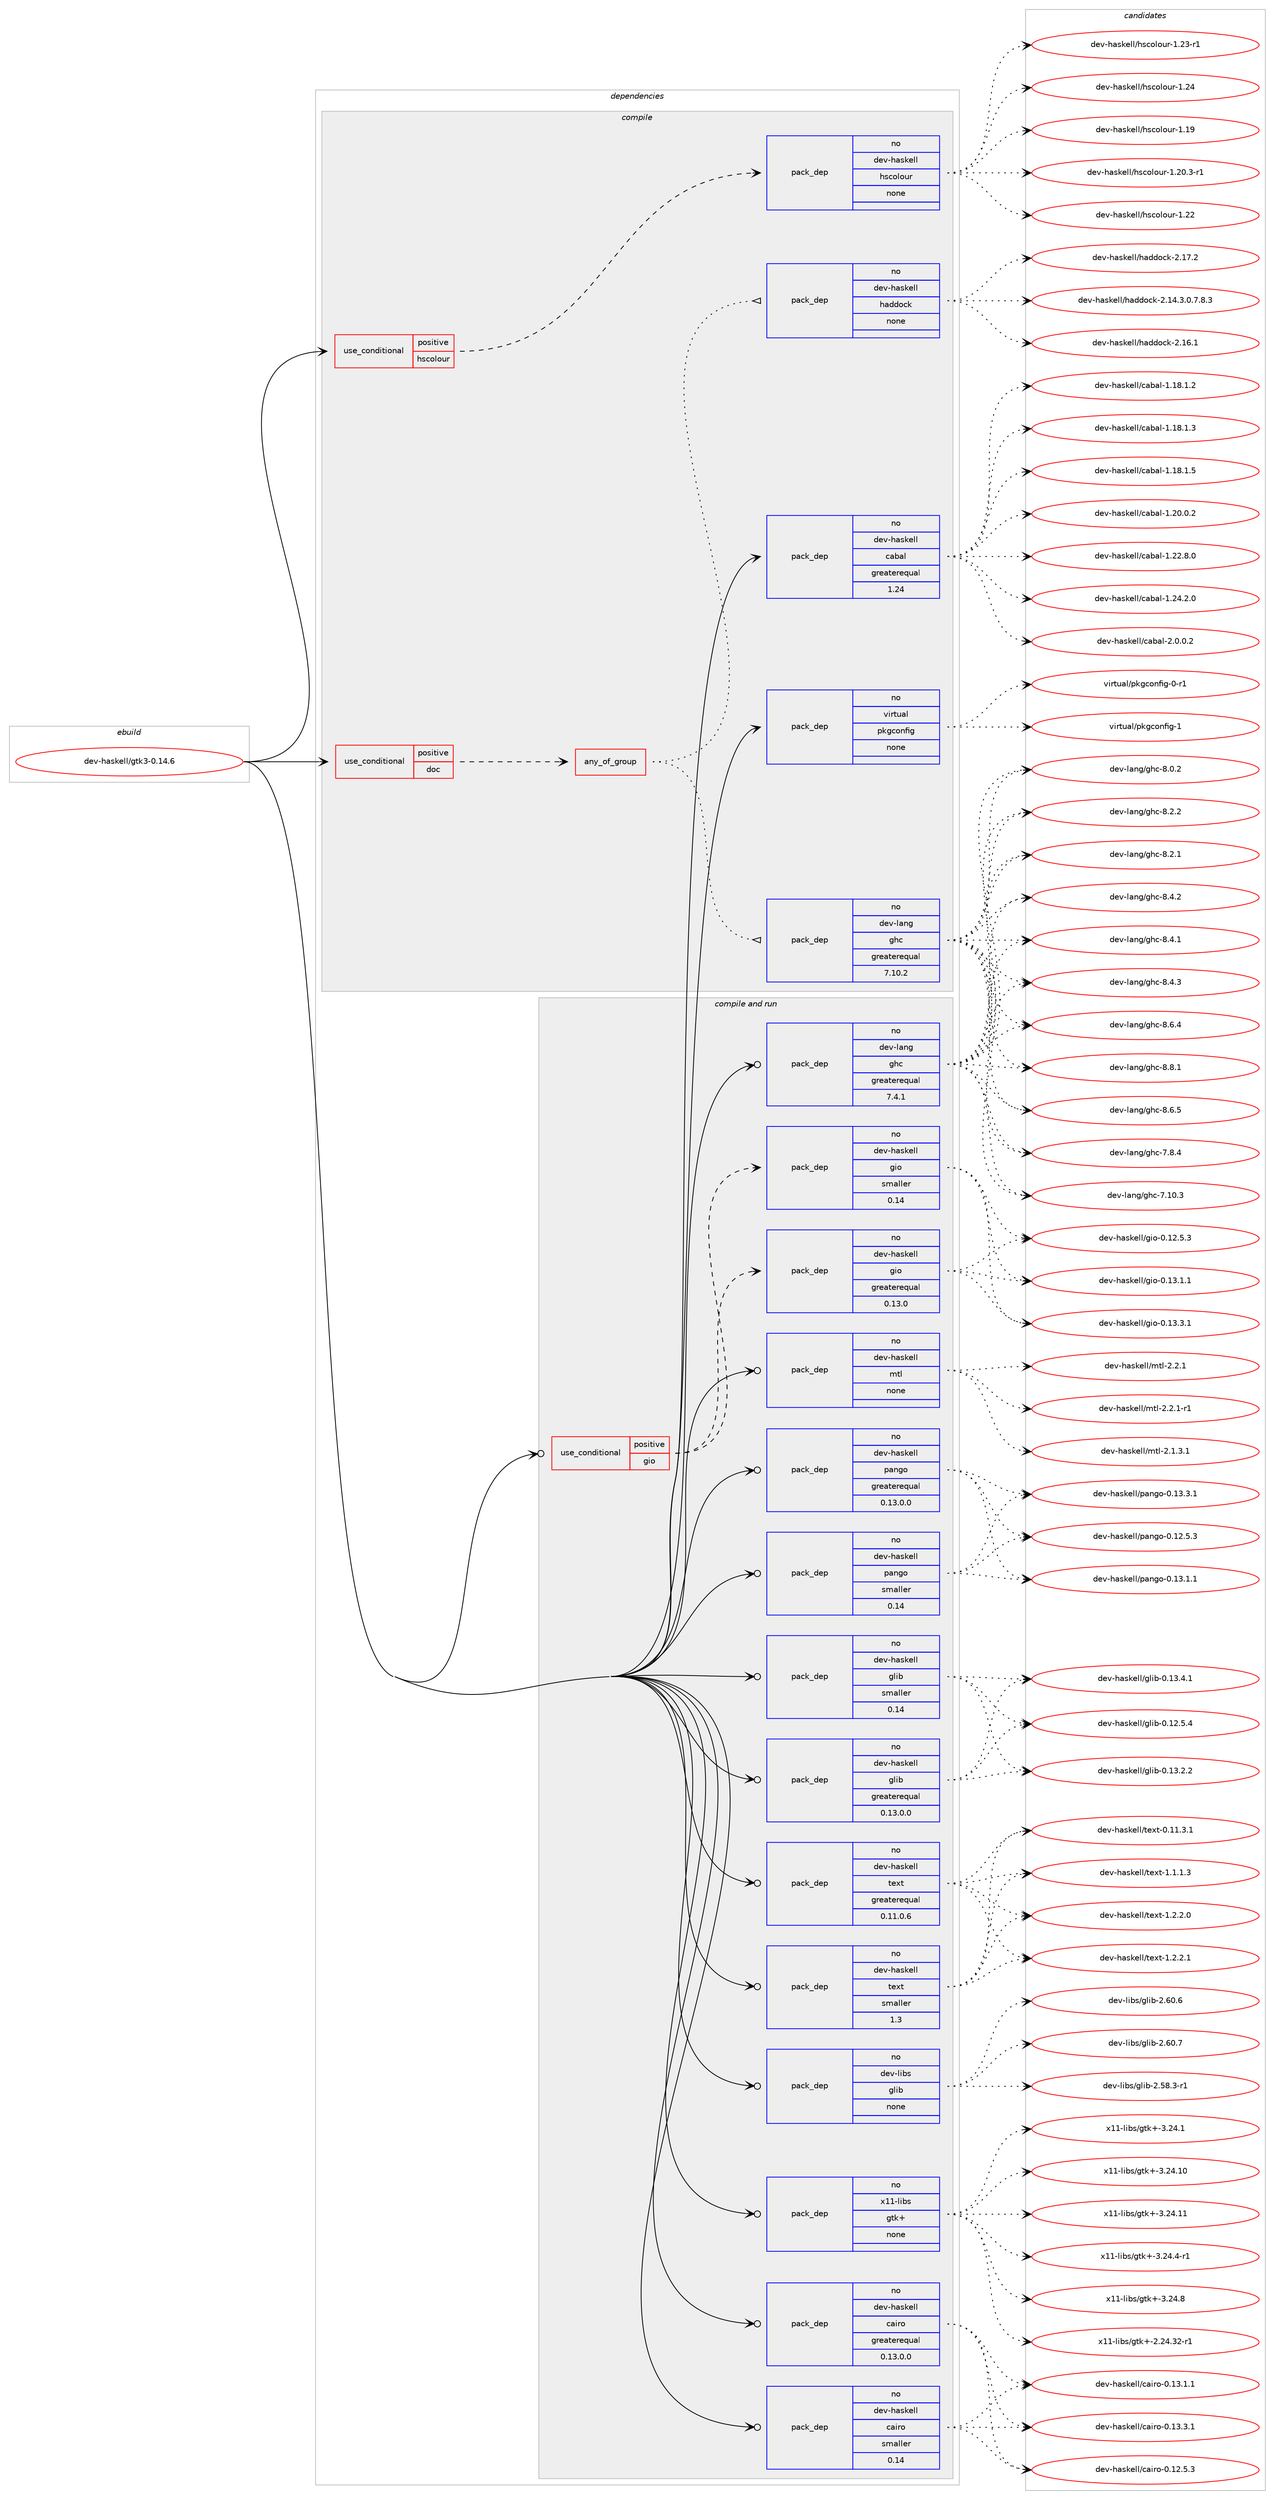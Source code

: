 digraph prolog {

# *************
# Graph options
# *************

newrank=true;
concentrate=true;
compound=true;
graph [rankdir=LR,fontname=Helvetica,fontsize=10,ranksep=1.5];#, ranksep=2.5, nodesep=0.2];
edge  [arrowhead=vee];
node  [fontname=Helvetica,fontsize=10];

# **********
# The ebuild
# **********

subgraph cluster_leftcol {
color=gray;
rank=same;
label=<<i>ebuild</i>>;
id [label="dev-haskell/gtk3-0.14.6", color=red, width=4, href="../dev-haskell/gtk3-0.14.6.svg"];
}

# ****************
# The dependencies
# ****************

subgraph cluster_midcol {
color=gray;
label=<<i>dependencies</i>>;
subgraph cluster_compile {
fillcolor="#eeeeee";
style=filled;
label=<<i>compile</i>>;
subgraph cond125873 {
dependency533526 [label=<<TABLE BORDER="0" CELLBORDER="1" CELLSPACING="0" CELLPADDING="4"><TR><TD ROWSPAN="3" CELLPADDING="10">use_conditional</TD></TR><TR><TD>positive</TD></TR><TR><TD>doc</TD></TR></TABLE>>, shape=none, color=red];
subgraph any9905 {
dependency533527 [label=<<TABLE BORDER="0" CELLBORDER="1" CELLSPACING="0" CELLPADDING="4"><TR><TD CELLPADDING="10">any_of_group</TD></TR></TABLE>>, shape=none, color=red];subgraph pack397391 {
dependency533528 [label=<<TABLE BORDER="0" CELLBORDER="1" CELLSPACING="0" CELLPADDING="4" WIDTH="220"><TR><TD ROWSPAN="6" CELLPADDING="30">pack_dep</TD></TR><TR><TD WIDTH="110">no</TD></TR><TR><TD>dev-haskell</TD></TR><TR><TD>haddock</TD></TR><TR><TD>none</TD></TR><TR><TD></TD></TR></TABLE>>, shape=none, color=blue];
}
dependency533527:e -> dependency533528:w [weight=20,style="dotted",arrowhead="oinv"];
subgraph pack397392 {
dependency533529 [label=<<TABLE BORDER="0" CELLBORDER="1" CELLSPACING="0" CELLPADDING="4" WIDTH="220"><TR><TD ROWSPAN="6" CELLPADDING="30">pack_dep</TD></TR><TR><TD WIDTH="110">no</TD></TR><TR><TD>dev-lang</TD></TR><TR><TD>ghc</TD></TR><TR><TD>greaterequal</TD></TR><TR><TD>7.10.2</TD></TR></TABLE>>, shape=none, color=blue];
}
dependency533527:e -> dependency533529:w [weight=20,style="dotted",arrowhead="oinv"];
}
dependency533526:e -> dependency533527:w [weight=20,style="dashed",arrowhead="vee"];
}
id:e -> dependency533526:w [weight=20,style="solid",arrowhead="vee"];
subgraph cond125874 {
dependency533530 [label=<<TABLE BORDER="0" CELLBORDER="1" CELLSPACING="0" CELLPADDING="4"><TR><TD ROWSPAN="3" CELLPADDING="10">use_conditional</TD></TR><TR><TD>positive</TD></TR><TR><TD>hscolour</TD></TR></TABLE>>, shape=none, color=red];
subgraph pack397393 {
dependency533531 [label=<<TABLE BORDER="0" CELLBORDER="1" CELLSPACING="0" CELLPADDING="4" WIDTH="220"><TR><TD ROWSPAN="6" CELLPADDING="30">pack_dep</TD></TR><TR><TD WIDTH="110">no</TD></TR><TR><TD>dev-haskell</TD></TR><TR><TD>hscolour</TD></TR><TR><TD>none</TD></TR><TR><TD></TD></TR></TABLE>>, shape=none, color=blue];
}
dependency533530:e -> dependency533531:w [weight=20,style="dashed",arrowhead="vee"];
}
id:e -> dependency533530:w [weight=20,style="solid",arrowhead="vee"];
subgraph pack397394 {
dependency533532 [label=<<TABLE BORDER="0" CELLBORDER="1" CELLSPACING="0" CELLPADDING="4" WIDTH="220"><TR><TD ROWSPAN="6" CELLPADDING="30">pack_dep</TD></TR><TR><TD WIDTH="110">no</TD></TR><TR><TD>dev-haskell</TD></TR><TR><TD>cabal</TD></TR><TR><TD>greaterequal</TD></TR><TR><TD>1.24</TD></TR></TABLE>>, shape=none, color=blue];
}
id:e -> dependency533532:w [weight=20,style="solid",arrowhead="vee"];
subgraph pack397395 {
dependency533533 [label=<<TABLE BORDER="0" CELLBORDER="1" CELLSPACING="0" CELLPADDING="4" WIDTH="220"><TR><TD ROWSPAN="6" CELLPADDING="30">pack_dep</TD></TR><TR><TD WIDTH="110">no</TD></TR><TR><TD>virtual</TD></TR><TR><TD>pkgconfig</TD></TR><TR><TD>none</TD></TR><TR><TD></TD></TR></TABLE>>, shape=none, color=blue];
}
id:e -> dependency533533:w [weight=20,style="solid",arrowhead="vee"];
}
subgraph cluster_compileandrun {
fillcolor="#eeeeee";
style=filled;
label=<<i>compile and run</i>>;
subgraph cond125875 {
dependency533534 [label=<<TABLE BORDER="0" CELLBORDER="1" CELLSPACING="0" CELLPADDING="4"><TR><TD ROWSPAN="3" CELLPADDING="10">use_conditional</TD></TR><TR><TD>positive</TD></TR><TR><TD>gio</TD></TR></TABLE>>, shape=none, color=red];
subgraph pack397396 {
dependency533535 [label=<<TABLE BORDER="0" CELLBORDER="1" CELLSPACING="0" CELLPADDING="4" WIDTH="220"><TR><TD ROWSPAN="6" CELLPADDING="30">pack_dep</TD></TR><TR><TD WIDTH="110">no</TD></TR><TR><TD>dev-haskell</TD></TR><TR><TD>gio</TD></TR><TR><TD>greaterequal</TD></TR><TR><TD>0.13.0</TD></TR></TABLE>>, shape=none, color=blue];
}
dependency533534:e -> dependency533535:w [weight=20,style="dashed",arrowhead="vee"];
subgraph pack397397 {
dependency533536 [label=<<TABLE BORDER="0" CELLBORDER="1" CELLSPACING="0" CELLPADDING="4" WIDTH="220"><TR><TD ROWSPAN="6" CELLPADDING="30">pack_dep</TD></TR><TR><TD WIDTH="110">no</TD></TR><TR><TD>dev-haskell</TD></TR><TR><TD>gio</TD></TR><TR><TD>smaller</TD></TR><TR><TD>0.14</TD></TR></TABLE>>, shape=none, color=blue];
}
dependency533534:e -> dependency533536:w [weight=20,style="dashed",arrowhead="vee"];
}
id:e -> dependency533534:w [weight=20,style="solid",arrowhead="odotvee"];
subgraph pack397398 {
dependency533537 [label=<<TABLE BORDER="0" CELLBORDER="1" CELLSPACING="0" CELLPADDING="4" WIDTH="220"><TR><TD ROWSPAN="6" CELLPADDING="30">pack_dep</TD></TR><TR><TD WIDTH="110">no</TD></TR><TR><TD>dev-haskell</TD></TR><TR><TD>cairo</TD></TR><TR><TD>greaterequal</TD></TR><TR><TD>0.13.0.0</TD></TR></TABLE>>, shape=none, color=blue];
}
id:e -> dependency533537:w [weight=20,style="solid",arrowhead="odotvee"];
subgraph pack397399 {
dependency533538 [label=<<TABLE BORDER="0" CELLBORDER="1" CELLSPACING="0" CELLPADDING="4" WIDTH="220"><TR><TD ROWSPAN="6" CELLPADDING="30">pack_dep</TD></TR><TR><TD WIDTH="110">no</TD></TR><TR><TD>dev-haskell</TD></TR><TR><TD>cairo</TD></TR><TR><TD>smaller</TD></TR><TR><TD>0.14</TD></TR></TABLE>>, shape=none, color=blue];
}
id:e -> dependency533538:w [weight=20,style="solid",arrowhead="odotvee"];
subgraph pack397400 {
dependency533539 [label=<<TABLE BORDER="0" CELLBORDER="1" CELLSPACING="0" CELLPADDING="4" WIDTH="220"><TR><TD ROWSPAN="6" CELLPADDING="30">pack_dep</TD></TR><TR><TD WIDTH="110">no</TD></TR><TR><TD>dev-haskell</TD></TR><TR><TD>glib</TD></TR><TR><TD>greaterequal</TD></TR><TR><TD>0.13.0.0</TD></TR></TABLE>>, shape=none, color=blue];
}
id:e -> dependency533539:w [weight=20,style="solid",arrowhead="odotvee"];
subgraph pack397401 {
dependency533540 [label=<<TABLE BORDER="0" CELLBORDER="1" CELLSPACING="0" CELLPADDING="4" WIDTH="220"><TR><TD ROWSPAN="6" CELLPADDING="30">pack_dep</TD></TR><TR><TD WIDTH="110">no</TD></TR><TR><TD>dev-haskell</TD></TR><TR><TD>glib</TD></TR><TR><TD>smaller</TD></TR><TR><TD>0.14</TD></TR></TABLE>>, shape=none, color=blue];
}
id:e -> dependency533540:w [weight=20,style="solid",arrowhead="odotvee"];
subgraph pack397402 {
dependency533541 [label=<<TABLE BORDER="0" CELLBORDER="1" CELLSPACING="0" CELLPADDING="4" WIDTH="220"><TR><TD ROWSPAN="6" CELLPADDING="30">pack_dep</TD></TR><TR><TD WIDTH="110">no</TD></TR><TR><TD>dev-haskell</TD></TR><TR><TD>mtl</TD></TR><TR><TD>none</TD></TR><TR><TD></TD></TR></TABLE>>, shape=none, color=blue];
}
id:e -> dependency533541:w [weight=20,style="solid",arrowhead="odotvee"];
subgraph pack397403 {
dependency533542 [label=<<TABLE BORDER="0" CELLBORDER="1" CELLSPACING="0" CELLPADDING="4" WIDTH="220"><TR><TD ROWSPAN="6" CELLPADDING="30">pack_dep</TD></TR><TR><TD WIDTH="110">no</TD></TR><TR><TD>dev-haskell</TD></TR><TR><TD>pango</TD></TR><TR><TD>greaterequal</TD></TR><TR><TD>0.13.0.0</TD></TR></TABLE>>, shape=none, color=blue];
}
id:e -> dependency533542:w [weight=20,style="solid",arrowhead="odotvee"];
subgraph pack397404 {
dependency533543 [label=<<TABLE BORDER="0" CELLBORDER="1" CELLSPACING="0" CELLPADDING="4" WIDTH="220"><TR><TD ROWSPAN="6" CELLPADDING="30">pack_dep</TD></TR><TR><TD WIDTH="110">no</TD></TR><TR><TD>dev-haskell</TD></TR><TR><TD>pango</TD></TR><TR><TD>smaller</TD></TR><TR><TD>0.14</TD></TR></TABLE>>, shape=none, color=blue];
}
id:e -> dependency533543:w [weight=20,style="solid",arrowhead="odotvee"];
subgraph pack397405 {
dependency533544 [label=<<TABLE BORDER="0" CELLBORDER="1" CELLSPACING="0" CELLPADDING="4" WIDTH="220"><TR><TD ROWSPAN="6" CELLPADDING="30">pack_dep</TD></TR><TR><TD WIDTH="110">no</TD></TR><TR><TD>dev-haskell</TD></TR><TR><TD>text</TD></TR><TR><TD>greaterequal</TD></TR><TR><TD>0.11.0.6</TD></TR></TABLE>>, shape=none, color=blue];
}
id:e -> dependency533544:w [weight=20,style="solid",arrowhead="odotvee"];
subgraph pack397406 {
dependency533545 [label=<<TABLE BORDER="0" CELLBORDER="1" CELLSPACING="0" CELLPADDING="4" WIDTH="220"><TR><TD ROWSPAN="6" CELLPADDING="30">pack_dep</TD></TR><TR><TD WIDTH="110">no</TD></TR><TR><TD>dev-haskell</TD></TR><TR><TD>text</TD></TR><TR><TD>smaller</TD></TR><TR><TD>1.3</TD></TR></TABLE>>, shape=none, color=blue];
}
id:e -> dependency533545:w [weight=20,style="solid",arrowhead="odotvee"];
subgraph pack397407 {
dependency533546 [label=<<TABLE BORDER="0" CELLBORDER="1" CELLSPACING="0" CELLPADDING="4" WIDTH="220"><TR><TD ROWSPAN="6" CELLPADDING="30">pack_dep</TD></TR><TR><TD WIDTH="110">no</TD></TR><TR><TD>dev-lang</TD></TR><TR><TD>ghc</TD></TR><TR><TD>greaterequal</TD></TR><TR><TD>7.4.1</TD></TR></TABLE>>, shape=none, color=blue];
}
id:e -> dependency533546:w [weight=20,style="solid",arrowhead="odotvee"];
subgraph pack397408 {
dependency533547 [label=<<TABLE BORDER="0" CELLBORDER="1" CELLSPACING="0" CELLPADDING="4" WIDTH="220"><TR><TD ROWSPAN="6" CELLPADDING="30">pack_dep</TD></TR><TR><TD WIDTH="110">no</TD></TR><TR><TD>dev-libs</TD></TR><TR><TD>glib</TD></TR><TR><TD>none</TD></TR><TR><TD></TD></TR></TABLE>>, shape=none, color=blue];
}
id:e -> dependency533547:w [weight=20,style="solid",arrowhead="odotvee"];
subgraph pack397409 {
dependency533548 [label=<<TABLE BORDER="0" CELLBORDER="1" CELLSPACING="0" CELLPADDING="4" WIDTH="220"><TR><TD ROWSPAN="6" CELLPADDING="30">pack_dep</TD></TR><TR><TD WIDTH="110">no</TD></TR><TR><TD>x11-libs</TD></TR><TR><TD>gtk+</TD></TR><TR><TD>none</TD></TR><TR><TD></TD></TR></TABLE>>, shape=none, color=blue];
}
id:e -> dependency533548:w [weight=20,style="solid",arrowhead="odotvee"];
}
subgraph cluster_run {
fillcolor="#eeeeee";
style=filled;
label=<<i>run</i>>;
}
}

# **************
# The candidates
# **************

subgraph cluster_choices {
rank=same;
color=gray;
label=<<i>candidates</i>>;

subgraph choice397391 {
color=black;
nodesep=1;
choice1001011184510497115107101108108471049710010011199107455046495246514648465546564651 [label="dev-haskell/haddock-2.14.3.0.7.8.3", color=red, width=4,href="../dev-haskell/haddock-2.14.3.0.7.8.3.svg"];
choice100101118451049711510710110810847104971001001119910745504649544649 [label="dev-haskell/haddock-2.16.1", color=red, width=4,href="../dev-haskell/haddock-2.16.1.svg"];
choice100101118451049711510710110810847104971001001119910745504649554650 [label="dev-haskell/haddock-2.17.2", color=red, width=4,href="../dev-haskell/haddock-2.17.2.svg"];
dependency533528:e -> choice1001011184510497115107101108108471049710010011199107455046495246514648465546564651:w [style=dotted,weight="100"];
dependency533528:e -> choice100101118451049711510710110810847104971001001119910745504649544649:w [style=dotted,weight="100"];
dependency533528:e -> choice100101118451049711510710110810847104971001001119910745504649554650:w [style=dotted,weight="100"];
}
subgraph choice397392 {
color=black;
nodesep=1;
choice1001011184510897110103471031049945554649484651 [label="dev-lang/ghc-7.10.3", color=red, width=4,href="../dev-lang/ghc-7.10.3.svg"];
choice10010111845108971101034710310499455546564652 [label="dev-lang/ghc-7.8.4", color=red, width=4,href="../dev-lang/ghc-7.8.4.svg"];
choice10010111845108971101034710310499455646484650 [label="dev-lang/ghc-8.0.2", color=red, width=4,href="../dev-lang/ghc-8.0.2.svg"];
choice10010111845108971101034710310499455646504649 [label="dev-lang/ghc-8.2.1", color=red, width=4,href="../dev-lang/ghc-8.2.1.svg"];
choice10010111845108971101034710310499455646504650 [label="dev-lang/ghc-8.2.2", color=red, width=4,href="../dev-lang/ghc-8.2.2.svg"];
choice10010111845108971101034710310499455646524649 [label="dev-lang/ghc-8.4.1", color=red, width=4,href="../dev-lang/ghc-8.4.1.svg"];
choice10010111845108971101034710310499455646524650 [label="dev-lang/ghc-8.4.2", color=red, width=4,href="../dev-lang/ghc-8.4.2.svg"];
choice10010111845108971101034710310499455646524651 [label="dev-lang/ghc-8.4.3", color=red, width=4,href="../dev-lang/ghc-8.4.3.svg"];
choice10010111845108971101034710310499455646544652 [label="dev-lang/ghc-8.6.4", color=red, width=4,href="../dev-lang/ghc-8.6.4.svg"];
choice10010111845108971101034710310499455646544653 [label="dev-lang/ghc-8.6.5", color=red, width=4,href="../dev-lang/ghc-8.6.5.svg"];
choice10010111845108971101034710310499455646564649 [label="dev-lang/ghc-8.8.1", color=red, width=4,href="../dev-lang/ghc-8.8.1.svg"];
dependency533529:e -> choice1001011184510897110103471031049945554649484651:w [style=dotted,weight="100"];
dependency533529:e -> choice10010111845108971101034710310499455546564652:w [style=dotted,weight="100"];
dependency533529:e -> choice10010111845108971101034710310499455646484650:w [style=dotted,weight="100"];
dependency533529:e -> choice10010111845108971101034710310499455646504649:w [style=dotted,weight="100"];
dependency533529:e -> choice10010111845108971101034710310499455646504650:w [style=dotted,weight="100"];
dependency533529:e -> choice10010111845108971101034710310499455646524649:w [style=dotted,weight="100"];
dependency533529:e -> choice10010111845108971101034710310499455646524650:w [style=dotted,weight="100"];
dependency533529:e -> choice10010111845108971101034710310499455646524651:w [style=dotted,weight="100"];
dependency533529:e -> choice10010111845108971101034710310499455646544652:w [style=dotted,weight="100"];
dependency533529:e -> choice10010111845108971101034710310499455646544653:w [style=dotted,weight="100"];
dependency533529:e -> choice10010111845108971101034710310499455646564649:w [style=dotted,weight="100"];
}
subgraph choice397393 {
color=black;
nodesep=1;
choice100101118451049711510710110810847104115991111081111171144549464957 [label="dev-haskell/hscolour-1.19", color=red, width=4,href="../dev-haskell/hscolour-1.19.svg"];
choice10010111845104971151071011081084710411599111108111117114454946504846514511449 [label="dev-haskell/hscolour-1.20.3-r1", color=red, width=4,href="../dev-haskell/hscolour-1.20.3-r1.svg"];
choice100101118451049711510710110810847104115991111081111171144549465050 [label="dev-haskell/hscolour-1.22", color=red, width=4,href="../dev-haskell/hscolour-1.22.svg"];
choice1001011184510497115107101108108471041159911110811111711445494650514511449 [label="dev-haskell/hscolour-1.23-r1", color=red, width=4,href="../dev-haskell/hscolour-1.23-r1.svg"];
choice100101118451049711510710110810847104115991111081111171144549465052 [label="dev-haskell/hscolour-1.24", color=red, width=4,href="../dev-haskell/hscolour-1.24.svg"];
dependency533531:e -> choice100101118451049711510710110810847104115991111081111171144549464957:w [style=dotted,weight="100"];
dependency533531:e -> choice10010111845104971151071011081084710411599111108111117114454946504846514511449:w [style=dotted,weight="100"];
dependency533531:e -> choice100101118451049711510710110810847104115991111081111171144549465050:w [style=dotted,weight="100"];
dependency533531:e -> choice1001011184510497115107101108108471041159911110811111711445494650514511449:w [style=dotted,weight="100"];
dependency533531:e -> choice100101118451049711510710110810847104115991111081111171144549465052:w [style=dotted,weight="100"];
}
subgraph choice397394 {
color=black;
nodesep=1;
choice10010111845104971151071011081084799979897108454946495646494650 [label="dev-haskell/cabal-1.18.1.2", color=red, width=4,href="../dev-haskell/cabal-1.18.1.2.svg"];
choice10010111845104971151071011081084799979897108454946495646494651 [label="dev-haskell/cabal-1.18.1.3", color=red, width=4,href="../dev-haskell/cabal-1.18.1.3.svg"];
choice10010111845104971151071011081084799979897108454946495646494653 [label="dev-haskell/cabal-1.18.1.5", color=red, width=4,href="../dev-haskell/cabal-1.18.1.5.svg"];
choice10010111845104971151071011081084799979897108454946504846484650 [label="dev-haskell/cabal-1.20.0.2", color=red, width=4,href="../dev-haskell/cabal-1.20.0.2.svg"];
choice10010111845104971151071011081084799979897108454946505046564648 [label="dev-haskell/cabal-1.22.8.0", color=red, width=4,href="../dev-haskell/cabal-1.22.8.0.svg"];
choice10010111845104971151071011081084799979897108454946505246504648 [label="dev-haskell/cabal-1.24.2.0", color=red, width=4,href="../dev-haskell/cabal-1.24.2.0.svg"];
choice100101118451049711510710110810847999798971084550464846484650 [label="dev-haskell/cabal-2.0.0.2", color=red, width=4,href="../dev-haskell/cabal-2.0.0.2.svg"];
dependency533532:e -> choice10010111845104971151071011081084799979897108454946495646494650:w [style=dotted,weight="100"];
dependency533532:e -> choice10010111845104971151071011081084799979897108454946495646494651:w [style=dotted,weight="100"];
dependency533532:e -> choice10010111845104971151071011081084799979897108454946495646494653:w [style=dotted,weight="100"];
dependency533532:e -> choice10010111845104971151071011081084799979897108454946504846484650:w [style=dotted,weight="100"];
dependency533532:e -> choice10010111845104971151071011081084799979897108454946505046564648:w [style=dotted,weight="100"];
dependency533532:e -> choice10010111845104971151071011081084799979897108454946505246504648:w [style=dotted,weight="100"];
dependency533532:e -> choice100101118451049711510710110810847999798971084550464846484650:w [style=dotted,weight="100"];
}
subgraph choice397395 {
color=black;
nodesep=1;
choice11810511411611797108471121071039911111010210510345484511449 [label="virtual/pkgconfig-0-r1", color=red, width=4,href="../virtual/pkgconfig-0-r1.svg"];
choice1181051141161179710847112107103991111101021051034549 [label="virtual/pkgconfig-1", color=red, width=4,href="../virtual/pkgconfig-1.svg"];
dependency533533:e -> choice11810511411611797108471121071039911111010210510345484511449:w [style=dotted,weight="100"];
dependency533533:e -> choice1181051141161179710847112107103991111101021051034549:w [style=dotted,weight="100"];
}
subgraph choice397396 {
color=black;
nodesep=1;
choice100101118451049711510710110810847103105111454846495046534651 [label="dev-haskell/gio-0.12.5.3", color=red, width=4,href="../dev-haskell/gio-0.12.5.3.svg"];
choice100101118451049711510710110810847103105111454846495146494649 [label="dev-haskell/gio-0.13.1.1", color=red, width=4,href="../dev-haskell/gio-0.13.1.1.svg"];
choice100101118451049711510710110810847103105111454846495146514649 [label="dev-haskell/gio-0.13.3.1", color=red, width=4,href="../dev-haskell/gio-0.13.3.1.svg"];
dependency533535:e -> choice100101118451049711510710110810847103105111454846495046534651:w [style=dotted,weight="100"];
dependency533535:e -> choice100101118451049711510710110810847103105111454846495146494649:w [style=dotted,weight="100"];
dependency533535:e -> choice100101118451049711510710110810847103105111454846495146514649:w [style=dotted,weight="100"];
}
subgraph choice397397 {
color=black;
nodesep=1;
choice100101118451049711510710110810847103105111454846495046534651 [label="dev-haskell/gio-0.12.5.3", color=red, width=4,href="../dev-haskell/gio-0.12.5.3.svg"];
choice100101118451049711510710110810847103105111454846495146494649 [label="dev-haskell/gio-0.13.1.1", color=red, width=4,href="../dev-haskell/gio-0.13.1.1.svg"];
choice100101118451049711510710110810847103105111454846495146514649 [label="dev-haskell/gio-0.13.3.1", color=red, width=4,href="../dev-haskell/gio-0.13.3.1.svg"];
dependency533536:e -> choice100101118451049711510710110810847103105111454846495046534651:w [style=dotted,weight="100"];
dependency533536:e -> choice100101118451049711510710110810847103105111454846495146494649:w [style=dotted,weight="100"];
dependency533536:e -> choice100101118451049711510710110810847103105111454846495146514649:w [style=dotted,weight="100"];
}
subgraph choice397398 {
color=black;
nodesep=1;
choice1001011184510497115107101108108479997105114111454846495046534651 [label="dev-haskell/cairo-0.12.5.3", color=red, width=4,href="../dev-haskell/cairo-0.12.5.3.svg"];
choice1001011184510497115107101108108479997105114111454846495146494649 [label="dev-haskell/cairo-0.13.1.1", color=red, width=4,href="../dev-haskell/cairo-0.13.1.1.svg"];
choice1001011184510497115107101108108479997105114111454846495146514649 [label="dev-haskell/cairo-0.13.3.1", color=red, width=4,href="../dev-haskell/cairo-0.13.3.1.svg"];
dependency533537:e -> choice1001011184510497115107101108108479997105114111454846495046534651:w [style=dotted,weight="100"];
dependency533537:e -> choice1001011184510497115107101108108479997105114111454846495146494649:w [style=dotted,weight="100"];
dependency533537:e -> choice1001011184510497115107101108108479997105114111454846495146514649:w [style=dotted,weight="100"];
}
subgraph choice397399 {
color=black;
nodesep=1;
choice1001011184510497115107101108108479997105114111454846495046534651 [label="dev-haskell/cairo-0.12.5.3", color=red, width=4,href="../dev-haskell/cairo-0.12.5.3.svg"];
choice1001011184510497115107101108108479997105114111454846495146494649 [label="dev-haskell/cairo-0.13.1.1", color=red, width=4,href="../dev-haskell/cairo-0.13.1.1.svg"];
choice1001011184510497115107101108108479997105114111454846495146514649 [label="dev-haskell/cairo-0.13.3.1", color=red, width=4,href="../dev-haskell/cairo-0.13.3.1.svg"];
dependency533538:e -> choice1001011184510497115107101108108479997105114111454846495046534651:w [style=dotted,weight="100"];
dependency533538:e -> choice1001011184510497115107101108108479997105114111454846495146494649:w [style=dotted,weight="100"];
dependency533538:e -> choice1001011184510497115107101108108479997105114111454846495146514649:w [style=dotted,weight="100"];
}
subgraph choice397400 {
color=black;
nodesep=1;
choice10010111845104971151071011081084710310810598454846495046534652 [label="dev-haskell/glib-0.12.5.4", color=red, width=4,href="../dev-haskell/glib-0.12.5.4.svg"];
choice10010111845104971151071011081084710310810598454846495146504650 [label="dev-haskell/glib-0.13.2.2", color=red, width=4,href="../dev-haskell/glib-0.13.2.2.svg"];
choice10010111845104971151071011081084710310810598454846495146524649 [label="dev-haskell/glib-0.13.4.1", color=red, width=4,href="../dev-haskell/glib-0.13.4.1.svg"];
dependency533539:e -> choice10010111845104971151071011081084710310810598454846495046534652:w [style=dotted,weight="100"];
dependency533539:e -> choice10010111845104971151071011081084710310810598454846495146504650:w [style=dotted,weight="100"];
dependency533539:e -> choice10010111845104971151071011081084710310810598454846495146524649:w [style=dotted,weight="100"];
}
subgraph choice397401 {
color=black;
nodesep=1;
choice10010111845104971151071011081084710310810598454846495046534652 [label="dev-haskell/glib-0.12.5.4", color=red, width=4,href="../dev-haskell/glib-0.12.5.4.svg"];
choice10010111845104971151071011081084710310810598454846495146504650 [label="dev-haskell/glib-0.13.2.2", color=red, width=4,href="../dev-haskell/glib-0.13.2.2.svg"];
choice10010111845104971151071011081084710310810598454846495146524649 [label="dev-haskell/glib-0.13.4.1", color=red, width=4,href="../dev-haskell/glib-0.13.4.1.svg"];
dependency533540:e -> choice10010111845104971151071011081084710310810598454846495046534652:w [style=dotted,weight="100"];
dependency533540:e -> choice10010111845104971151071011081084710310810598454846495146504650:w [style=dotted,weight="100"];
dependency533540:e -> choice10010111845104971151071011081084710310810598454846495146524649:w [style=dotted,weight="100"];
}
subgraph choice397402 {
color=black;
nodesep=1;
choice1001011184510497115107101108108471091161084550464946514649 [label="dev-haskell/mtl-2.1.3.1", color=red, width=4,href="../dev-haskell/mtl-2.1.3.1.svg"];
choice100101118451049711510710110810847109116108455046504649 [label="dev-haskell/mtl-2.2.1", color=red, width=4,href="../dev-haskell/mtl-2.2.1.svg"];
choice1001011184510497115107101108108471091161084550465046494511449 [label="dev-haskell/mtl-2.2.1-r1", color=red, width=4,href="../dev-haskell/mtl-2.2.1-r1.svg"];
dependency533541:e -> choice1001011184510497115107101108108471091161084550464946514649:w [style=dotted,weight="100"];
dependency533541:e -> choice100101118451049711510710110810847109116108455046504649:w [style=dotted,weight="100"];
dependency533541:e -> choice1001011184510497115107101108108471091161084550465046494511449:w [style=dotted,weight="100"];
}
subgraph choice397403 {
color=black;
nodesep=1;
choice10010111845104971151071011081084711297110103111454846495046534651 [label="dev-haskell/pango-0.12.5.3", color=red, width=4,href="../dev-haskell/pango-0.12.5.3.svg"];
choice10010111845104971151071011081084711297110103111454846495146494649 [label="dev-haskell/pango-0.13.1.1", color=red, width=4,href="../dev-haskell/pango-0.13.1.1.svg"];
choice10010111845104971151071011081084711297110103111454846495146514649 [label="dev-haskell/pango-0.13.3.1", color=red, width=4,href="../dev-haskell/pango-0.13.3.1.svg"];
dependency533542:e -> choice10010111845104971151071011081084711297110103111454846495046534651:w [style=dotted,weight="100"];
dependency533542:e -> choice10010111845104971151071011081084711297110103111454846495146494649:w [style=dotted,weight="100"];
dependency533542:e -> choice10010111845104971151071011081084711297110103111454846495146514649:w [style=dotted,weight="100"];
}
subgraph choice397404 {
color=black;
nodesep=1;
choice10010111845104971151071011081084711297110103111454846495046534651 [label="dev-haskell/pango-0.12.5.3", color=red, width=4,href="../dev-haskell/pango-0.12.5.3.svg"];
choice10010111845104971151071011081084711297110103111454846495146494649 [label="dev-haskell/pango-0.13.1.1", color=red, width=4,href="../dev-haskell/pango-0.13.1.1.svg"];
choice10010111845104971151071011081084711297110103111454846495146514649 [label="dev-haskell/pango-0.13.3.1", color=red, width=4,href="../dev-haskell/pango-0.13.3.1.svg"];
dependency533543:e -> choice10010111845104971151071011081084711297110103111454846495046534651:w [style=dotted,weight="100"];
dependency533543:e -> choice10010111845104971151071011081084711297110103111454846495146494649:w [style=dotted,weight="100"];
dependency533543:e -> choice10010111845104971151071011081084711297110103111454846495146514649:w [style=dotted,weight="100"];
}
subgraph choice397405 {
color=black;
nodesep=1;
choice100101118451049711510710110810847116101120116454846494946514649 [label="dev-haskell/text-0.11.3.1", color=red, width=4,href="../dev-haskell/text-0.11.3.1.svg"];
choice1001011184510497115107101108108471161011201164549464946494651 [label="dev-haskell/text-1.1.1.3", color=red, width=4,href="../dev-haskell/text-1.1.1.3.svg"];
choice1001011184510497115107101108108471161011201164549465046504648 [label="dev-haskell/text-1.2.2.0", color=red, width=4,href="../dev-haskell/text-1.2.2.0.svg"];
choice1001011184510497115107101108108471161011201164549465046504649 [label="dev-haskell/text-1.2.2.1", color=red, width=4,href="../dev-haskell/text-1.2.2.1.svg"];
dependency533544:e -> choice100101118451049711510710110810847116101120116454846494946514649:w [style=dotted,weight="100"];
dependency533544:e -> choice1001011184510497115107101108108471161011201164549464946494651:w [style=dotted,weight="100"];
dependency533544:e -> choice1001011184510497115107101108108471161011201164549465046504648:w [style=dotted,weight="100"];
dependency533544:e -> choice1001011184510497115107101108108471161011201164549465046504649:w [style=dotted,weight="100"];
}
subgraph choice397406 {
color=black;
nodesep=1;
choice100101118451049711510710110810847116101120116454846494946514649 [label="dev-haskell/text-0.11.3.1", color=red, width=4,href="../dev-haskell/text-0.11.3.1.svg"];
choice1001011184510497115107101108108471161011201164549464946494651 [label="dev-haskell/text-1.1.1.3", color=red, width=4,href="../dev-haskell/text-1.1.1.3.svg"];
choice1001011184510497115107101108108471161011201164549465046504648 [label="dev-haskell/text-1.2.2.0", color=red, width=4,href="../dev-haskell/text-1.2.2.0.svg"];
choice1001011184510497115107101108108471161011201164549465046504649 [label="dev-haskell/text-1.2.2.1", color=red, width=4,href="../dev-haskell/text-1.2.2.1.svg"];
dependency533545:e -> choice100101118451049711510710110810847116101120116454846494946514649:w [style=dotted,weight="100"];
dependency533545:e -> choice1001011184510497115107101108108471161011201164549464946494651:w [style=dotted,weight="100"];
dependency533545:e -> choice1001011184510497115107101108108471161011201164549465046504648:w [style=dotted,weight="100"];
dependency533545:e -> choice1001011184510497115107101108108471161011201164549465046504649:w [style=dotted,weight="100"];
}
subgraph choice397407 {
color=black;
nodesep=1;
choice1001011184510897110103471031049945554649484651 [label="dev-lang/ghc-7.10.3", color=red, width=4,href="../dev-lang/ghc-7.10.3.svg"];
choice10010111845108971101034710310499455546564652 [label="dev-lang/ghc-7.8.4", color=red, width=4,href="../dev-lang/ghc-7.8.4.svg"];
choice10010111845108971101034710310499455646484650 [label="dev-lang/ghc-8.0.2", color=red, width=4,href="../dev-lang/ghc-8.0.2.svg"];
choice10010111845108971101034710310499455646504649 [label="dev-lang/ghc-8.2.1", color=red, width=4,href="../dev-lang/ghc-8.2.1.svg"];
choice10010111845108971101034710310499455646504650 [label="dev-lang/ghc-8.2.2", color=red, width=4,href="../dev-lang/ghc-8.2.2.svg"];
choice10010111845108971101034710310499455646524649 [label="dev-lang/ghc-8.4.1", color=red, width=4,href="../dev-lang/ghc-8.4.1.svg"];
choice10010111845108971101034710310499455646524650 [label="dev-lang/ghc-8.4.2", color=red, width=4,href="../dev-lang/ghc-8.4.2.svg"];
choice10010111845108971101034710310499455646524651 [label="dev-lang/ghc-8.4.3", color=red, width=4,href="../dev-lang/ghc-8.4.3.svg"];
choice10010111845108971101034710310499455646544652 [label="dev-lang/ghc-8.6.4", color=red, width=4,href="../dev-lang/ghc-8.6.4.svg"];
choice10010111845108971101034710310499455646544653 [label="dev-lang/ghc-8.6.5", color=red, width=4,href="../dev-lang/ghc-8.6.5.svg"];
choice10010111845108971101034710310499455646564649 [label="dev-lang/ghc-8.8.1", color=red, width=4,href="../dev-lang/ghc-8.8.1.svg"];
dependency533546:e -> choice1001011184510897110103471031049945554649484651:w [style=dotted,weight="100"];
dependency533546:e -> choice10010111845108971101034710310499455546564652:w [style=dotted,weight="100"];
dependency533546:e -> choice10010111845108971101034710310499455646484650:w [style=dotted,weight="100"];
dependency533546:e -> choice10010111845108971101034710310499455646504649:w [style=dotted,weight="100"];
dependency533546:e -> choice10010111845108971101034710310499455646504650:w [style=dotted,weight="100"];
dependency533546:e -> choice10010111845108971101034710310499455646524649:w [style=dotted,weight="100"];
dependency533546:e -> choice10010111845108971101034710310499455646524650:w [style=dotted,weight="100"];
dependency533546:e -> choice10010111845108971101034710310499455646524651:w [style=dotted,weight="100"];
dependency533546:e -> choice10010111845108971101034710310499455646544652:w [style=dotted,weight="100"];
dependency533546:e -> choice10010111845108971101034710310499455646544653:w [style=dotted,weight="100"];
dependency533546:e -> choice10010111845108971101034710310499455646564649:w [style=dotted,weight="100"];
}
subgraph choice397408 {
color=black;
nodesep=1;
choice10010111845108105981154710310810598455046535646514511449 [label="dev-libs/glib-2.58.3-r1", color=red, width=4,href="../dev-libs/glib-2.58.3-r1.svg"];
choice1001011184510810598115471031081059845504654484654 [label="dev-libs/glib-2.60.6", color=red, width=4,href="../dev-libs/glib-2.60.6.svg"];
choice1001011184510810598115471031081059845504654484655 [label="dev-libs/glib-2.60.7", color=red, width=4,href="../dev-libs/glib-2.60.7.svg"];
dependency533547:e -> choice10010111845108105981154710310810598455046535646514511449:w [style=dotted,weight="100"];
dependency533547:e -> choice1001011184510810598115471031081059845504654484654:w [style=dotted,weight="100"];
dependency533547:e -> choice1001011184510810598115471031081059845504654484655:w [style=dotted,weight="100"];
}
subgraph choice397409 {
color=black;
nodesep=1;
choice12049494510810598115471031161074345504650524651504511449 [label="x11-libs/gtk+-2.24.32-r1", color=red, width=4,href="../x11-libs/gtk+-2.24.32-r1.svg"];
choice12049494510810598115471031161074345514650524649 [label="x11-libs/gtk+-3.24.1", color=red, width=4,href="../x11-libs/gtk+-3.24.1.svg"];
choice1204949451081059811547103116107434551465052464948 [label="x11-libs/gtk+-3.24.10", color=red, width=4,href="../x11-libs/gtk+-3.24.10.svg"];
choice1204949451081059811547103116107434551465052464949 [label="x11-libs/gtk+-3.24.11", color=red, width=4,href="../x11-libs/gtk+-3.24.11.svg"];
choice120494945108105981154710311610743455146505246524511449 [label="x11-libs/gtk+-3.24.4-r1", color=red, width=4,href="../x11-libs/gtk+-3.24.4-r1.svg"];
choice12049494510810598115471031161074345514650524656 [label="x11-libs/gtk+-3.24.8", color=red, width=4,href="../x11-libs/gtk+-3.24.8.svg"];
dependency533548:e -> choice12049494510810598115471031161074345504650524651504511449:w [style=dotted,weight="100"];
dependency533548:e -> choice12049494510810598115471031161074345514650524649:w [style=dotted,weight="100"];
dependency533548:e -> choice1204949451081059811547103116107434551465052464948:w [style=dotted,weight="100"];
dependency533548:e -> choice1204949451081059811547103116107434551465052464949:w [style=dotted,weight="100"];
dependency533548:e -> choice120494945108105981154710311610743455146505246524511449:w [style=dotted,weight="100"];
dependency533548:e -> choice12049494510810598115471031161074345514650524656:w [style=dotted,weight="100"];
}
}

}
